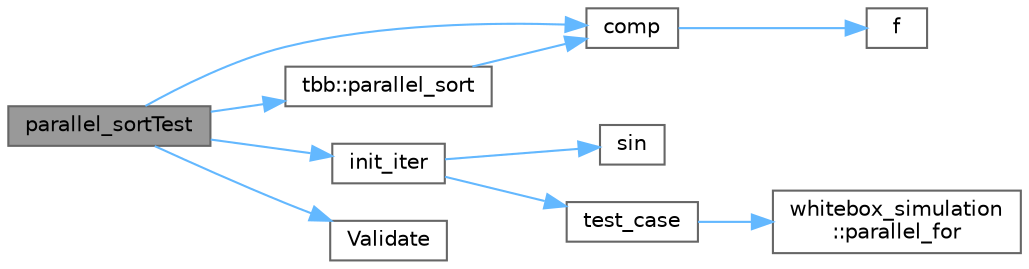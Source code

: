 digraph "parallel_sortTest"
{
 // LATEX_PDF_SIZE
  bgcolor="transparent";
  edge [fontname=Helvetica,fontsize=10,labelfontname=Helvetica,labelfontsize=10];
  node [fontname=Helvetica,fontsize=10,shape=box,height=0.2,width=0.4];
  rankdir="LR";
  Node1 [id="Node000001",label="parallel_sortTest",height=0.2,width=0.4,color="gray40", fillcolor="grey60", style="filled", fontcolor="black",tooltip="The default test routine."];
  Node1 -> Node2 [id="edge1_Node000001_Node000002",color="steelblue1",style="solid",tooltip=" "];
  Node2 [id="Node000002",label="comp",height=0.2,width=0.4,color="grey40", fillcolor="white", style="filled",URL="$external_2taskflow_2sandbox_2jacobi_2main_8cpp.html#aaa178026ff13e667efcb0104a55252e7",tooltip=" "];
  Node2 -> Node3 [id="edge2_Node000002_Node000003",color="steelblue1",style="solid",tooltip=" "];
  Node3 [id="Node000003",label="f",height=0.2,width=0.4,color="grey40", fillcolor="white", style="filled",URL="$cxx11__tensor__map_8cpp.html#a7f507fea02198f6cb81c86640c7b1a4e",tooltip=" "];
  Node1 -> Node4 [id="edge3_Node000001_Node000004",color="steelblue1",style="solid",tooltip=" "];
  Node4 [id="Node000004",label="init_iter",height=0.2,width=0.4,color="grey40", fillcolor="white", style="filled",URL="$test__parallel__sort_8cpp.html#a7c3f14b608ada697817ddad30582ca66",tooltip="The default initialization routine."];
  Node4 -> Node5 [id="edge4_Node000004_Node000005",color="steelblue1",style="solid",tooltip=" "];
  Node5 [id="Node000005",label="sin",height=0.2,width=0.4,color="grey40", fillcolor="white", style="filled",URL="$_array_cwise_unary_ops_8h.html#a9cfb0ea58bd813510a9e2db18a5e49f0",tooltip=" "];
  Node4 -> Node6 [id="edge5_Node000004_Node000006",color="steelblue1",style="solid",tooltip=" "];
  Node6 [id="Node000006",label="test_case",height=0.2,width=0.4,color="grey40", fillcolor="white", style="filled",URL="$test__partitioner__whitebox_8h.html#a29e4ee00a1f993ba09a85ec5438d189d",tooltip=" "];
  Node6 -> Node7 [id="edge6_Node000006_Node000007",color="steelblue1",style="solid",tooltip=" "];
  Node7 [id="Node000007",label="whitebox_simulation\l::parallel_for",height=0.2,width=0.4,color="grey40", fillcolor="white", style="filled",URL="$namespacewhitebox__simulation.html#aa4f3e6e60e4c0db1a731c19cae950cdb",tooltip=" "];
  Node1 -> Node8 [id="edge7_Node000001_Node000008",color="steelblue1",style="solid",tooltip=" "];
  Node8 [id="Node000008",label="tbb::parallel_sort",height=0.2,width=0.4,color="grey40", fillcolor="white", style="filled",URL="$group__algorithms.html#gabdc90813499f91d3e32298cd6dc2fe45",tooltip="Sorts the data in [begin,end) using the given comparator"];
  Node8 -> Node2 [id="edge8_Node000008_Node000002",color="steelblue1",style="solid",tooltip=" "];
  Node1 -> Node9 [id="edge9_Node000001_Node000009",color="steelblue1",style="solid",tooltip=" "];
  Node9 [id="Node000009",label="Validate",height=0.2,width=0.4,color="grey40", fillcolor="white", style="filled",URL="$test__parallel__sort_8cpp.html#a0b21d9c981733fd6833ac56afa39b0fb",tooltip="The default validate; but it uses operator== which is not required"];
}
